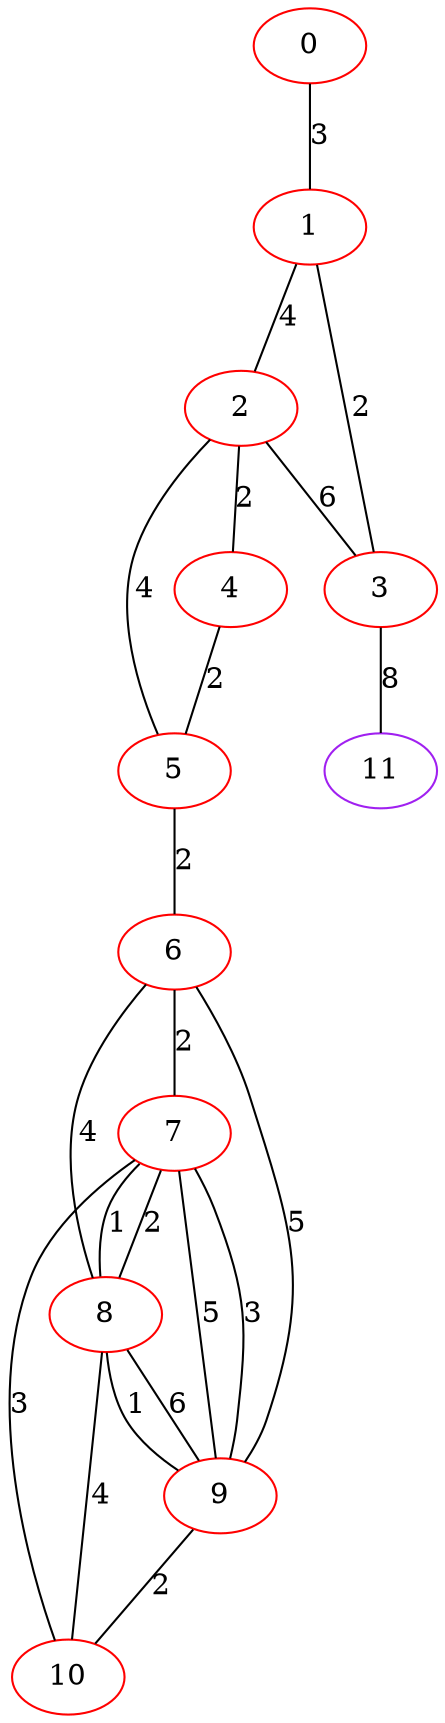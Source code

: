 graph "" {
0 [color=red, weight=1];
1 [color=red, weight=1];
2 [color=red, weight=1];
3 [color=red, weight=1];
4 [color=red, weight=1];
5 [color=red, weight=1];
6 [color=red, weight=1];
7 [color=red, weight=1];
8 [color=red, weight=1];
9 [color=red, weight=1];
10 [color=red, weight=1];
11 [color=purple, weight=4];
0 -- 1  [key=0, label=3];
1 -- 2  [key=0, label=4];
1 -- 3  [key=0, label=2];
2 -- 3  [key=0, label=6];
2 -- 4  [key=0, label=2];
2 -- 5  [key=0, label=4];
3 -- 11  [key=0, label=8];
4 -- 5  [key=0, label=2];
5 -- 6  [key=0, label=2];
6 -- 8  [key=0, label=4];
6 -- 9  [key=0, label=5];
6 -- 7  [key=0, label=2];
7 -- 8  [key=0, label=1];
7 -- 8  [key=1, label=2];
7 -- 9  [key=0, label=5];
7 -- 9  [key=1, label=3];
7 -- 10  [key=0, label=3];
8 -- 9  [key=0, label=6];
8 -- 9  [key=1, label=1];
8 -- 10  [key=0, label=4];
9 -- 10  [key=0, label=2];
}
